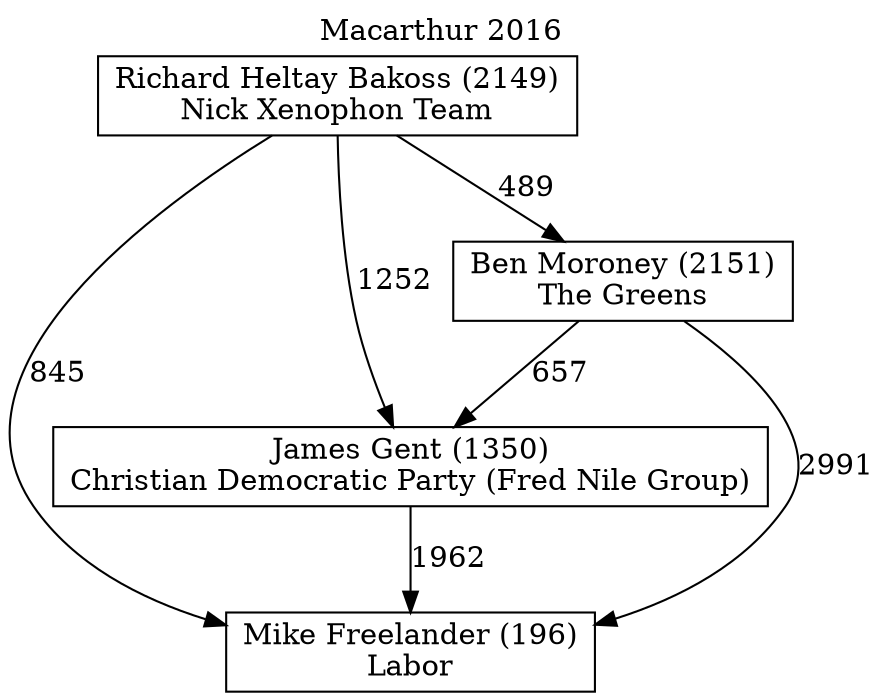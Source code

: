 // House preference flow
digraph "Mike Freelander (196)_Macarthur_2016" {
	graph [label="Macarthur 2016" labelloc=t mclimit=10]
	node [shape=box]
	"James Gent (1350)" [label="James Gent (1350)
Christian Democratic Party (Fred Nile Group)"]
	"Richard Heltay Bakoss (2149)" [label="Richard Heltay Bakoss (2149)
Nick Xenophon Team"]
	"Mike Freelander (196)" [label="Mike Freelander (196)
Labor"]
	"Ben Moroney (2151)" [label="Ben Moroney (2151)
The Greens"]
	"Ben Moroney (2151)" -> "James Gent (1350)" [label=657]
	"James Gent (1350)" -> "Mike Freelander (196)" [label=1962]
	"Richard Heltay Bakoss (2149)" -> "Mike Freelander (196)" [label=845]
	"Richard Heltay Bakoss (2149)" -> "James Gent (1350)" [label=1252]
	"Richard Heltay Bakoss (2149)" -> "Ben Moroney (2151)" [label=489]
	"Ben Moroney (2151)" -> "Mike Freelander (196)" [label=2991]
}
